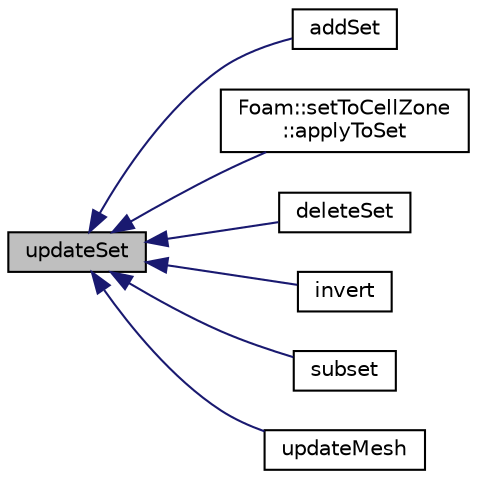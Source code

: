 digraph "updateSet"
{
  bgcolor="transparent";
  edge [fontname="Helvetica",fontsize="10",labelfontname="Helvetica",labelfontsize="10"];
  node [fontname="Helvetica",fontsize="10",shape=record];
  rankdir="LR";
  Node1 [label="updateSet",height=0.2,width=0.4,color="black", fillcolor="grey75", style="filled", fontcolor="black"];
  Node1 -> Node2 [dir="back",color="midnightblue",fontsize="10",style="solid",fontname="Helvetica"];
  Node2 [label="addSet",height=0.2,width=0.4,color="black",URL="$a00248.html#aac9372868e32f2c7de8b956890f035c2",tooltip="Add elements present in set. "];
  Node1 -> Node3 [dir="back",color="midnightblue",fontsize="10",style="solid",fontname="Helvetica"];
  Node3 [label="Foam::setToCellZone\l::applyToSet",height=0.2,width=0.4,color="black",URL="$a02278.html#a9209c8f0dadc97abefaea99f168a85ae"];
  Node1 -> Node4 [dir="back",color="midnightblue",fontsize="10",style="solid",fontname="Helvetica"];
  Node4 [label="deleteSet",height=0.2,width=0.4,color="black",URL="$a00248.html#a839cd96efb75b9c2926af738ca9657a6",tooltip="Delete elements present in set. "];
  Node1 -> Node5 [dir="back",color="midnightblue",fontsize="10",style="solid",fontname="Helvetica"];
  Node5 [label="invert",height=0.2,width=0.4,color="black",URL="$a00248.html#a35fb7dbde3f7be406451bf0a8eb57d2e",tooltip="Invert contents. (insert all members 0..maxLen-1 which were not in. "];
  Node1 -> Node6 [dir="back",color="midnightblue",fontsize="10",style="solid",fontname="Helvetica"];
  Node6 [label="subset",height=0.2,width=0.4,color="black",URL="$a00248.html#aca3bc27ef071fc2fccd797b459d8d979",tooltip="Subset contents. Only elements present in both sets remain. "];
  Node1 -> Node7 [dir="back",color="midnightblue",fontsize="10",style="solid",fontname="Helvetica"];
  Node7 [label="updateMesh",height=0.2,width=0.4,color="black",URL="$a00248.html#ac7d581e56f61ad4d997421e3a7470d42",tooltip="Update any stored data for new labels. "];
}
